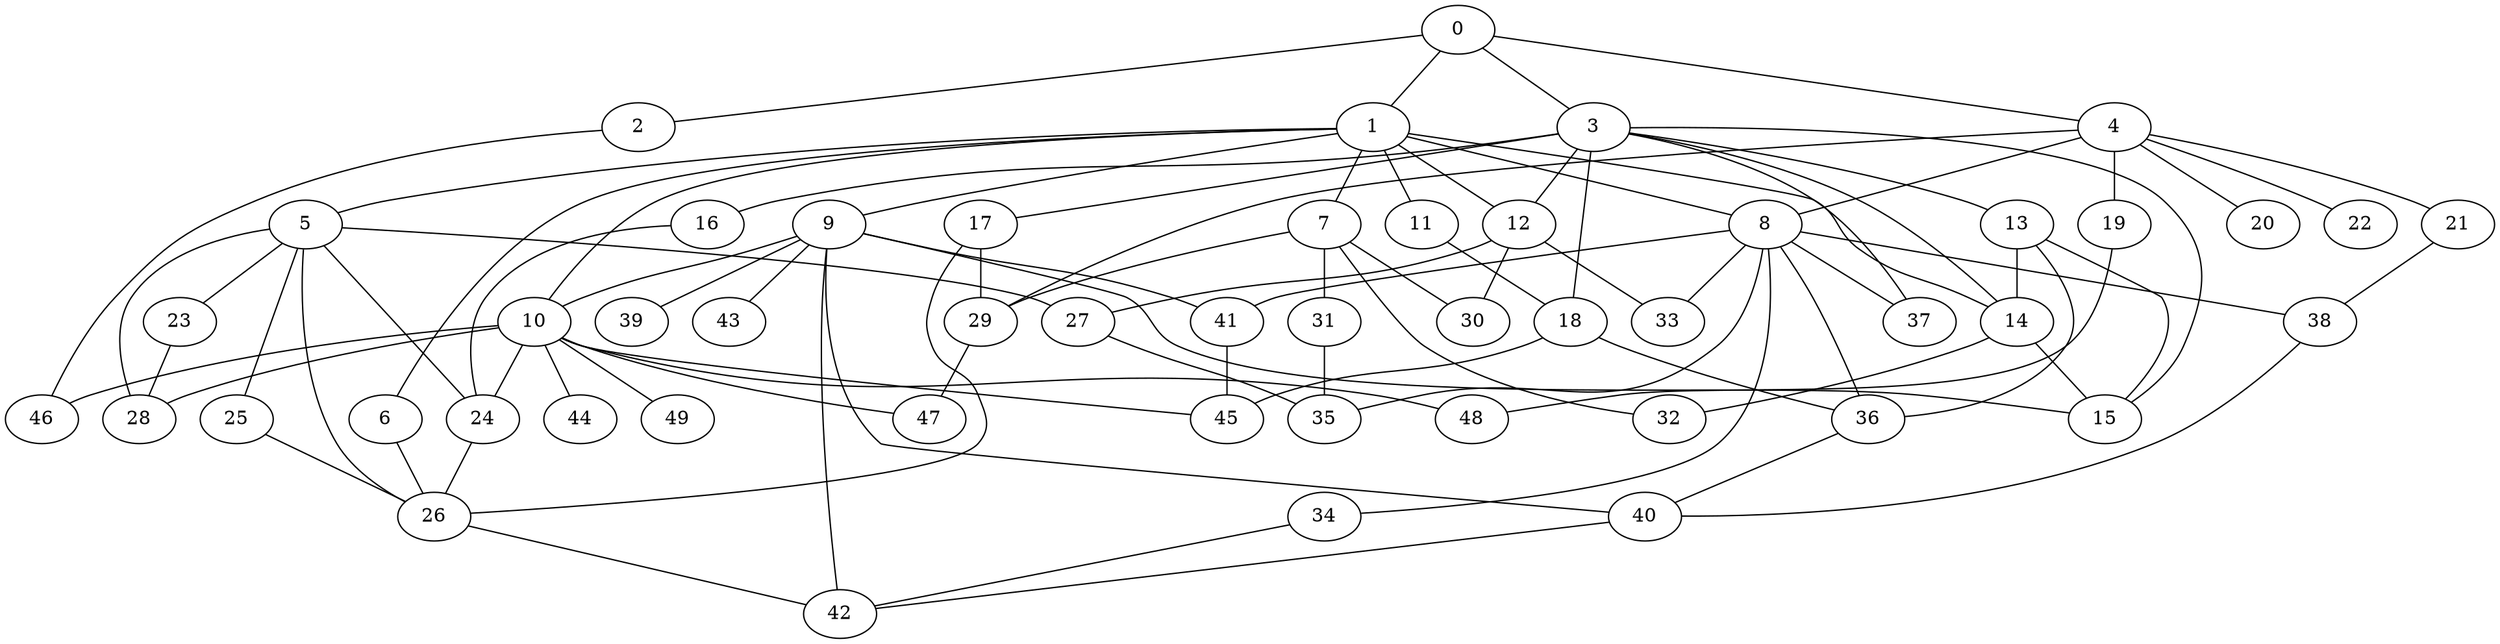 
graph graphname {
    0 -- 1
0 -- 2
0 -- 3
0 -- 4
1 -- 5
1 -- 6
1 -- 7
1 -- 8
1 -- 9
1 -- 10
1 -- 11
1 -- 12
1 -- 14
2 -- 46
3 -- 13
3 -- 14
3 -- 15
3 -- 16
3 -- 17
3 -- 18
3 -- 37
3 -- 12
4 -- 19
4 -- 20
4 -- 21
4 -- 22
4 -- 8
4 -- 29
5 -- 23
5 -- 24
5 -- 25
5 -- 26
5 -- 27
5 -- 28
6 -- 26
7 -- 32
7 -- 29
7 -- 30
7 -- 31
8 -- 34
8 -- 35
8 -- 36
8 -- 37
8 -- 38
8 -- 33
8 -- 41
9 -- 39
9 -- 40
9 -- 41
9 -- 42
9 -- 43
9 -- 15
9 -- 10
10 -- 44
10 -- 45
10 -- 46
10 -- 47
10 -- 48
10 -- 49
10 -- 28
10 -- 24
11 -- 18
12 -- 27
12 -- 33
12 -- 30
13 -- 36
13 -- 15
13 -- 14
14 -- 15
14 -- 32
16 -- 24
17 -- 29
17 -- 26
18 -- 45
18 -- 36
19 -- 48
21 -- 38
23 -- 28
24 -- 26
25 -- 26
26 -- 42
27 -- 35
29 -- 47
31 -- 35
34 -- 42
36 -- 40
38 -- 40
40 -- 42
41 -- 45

}
